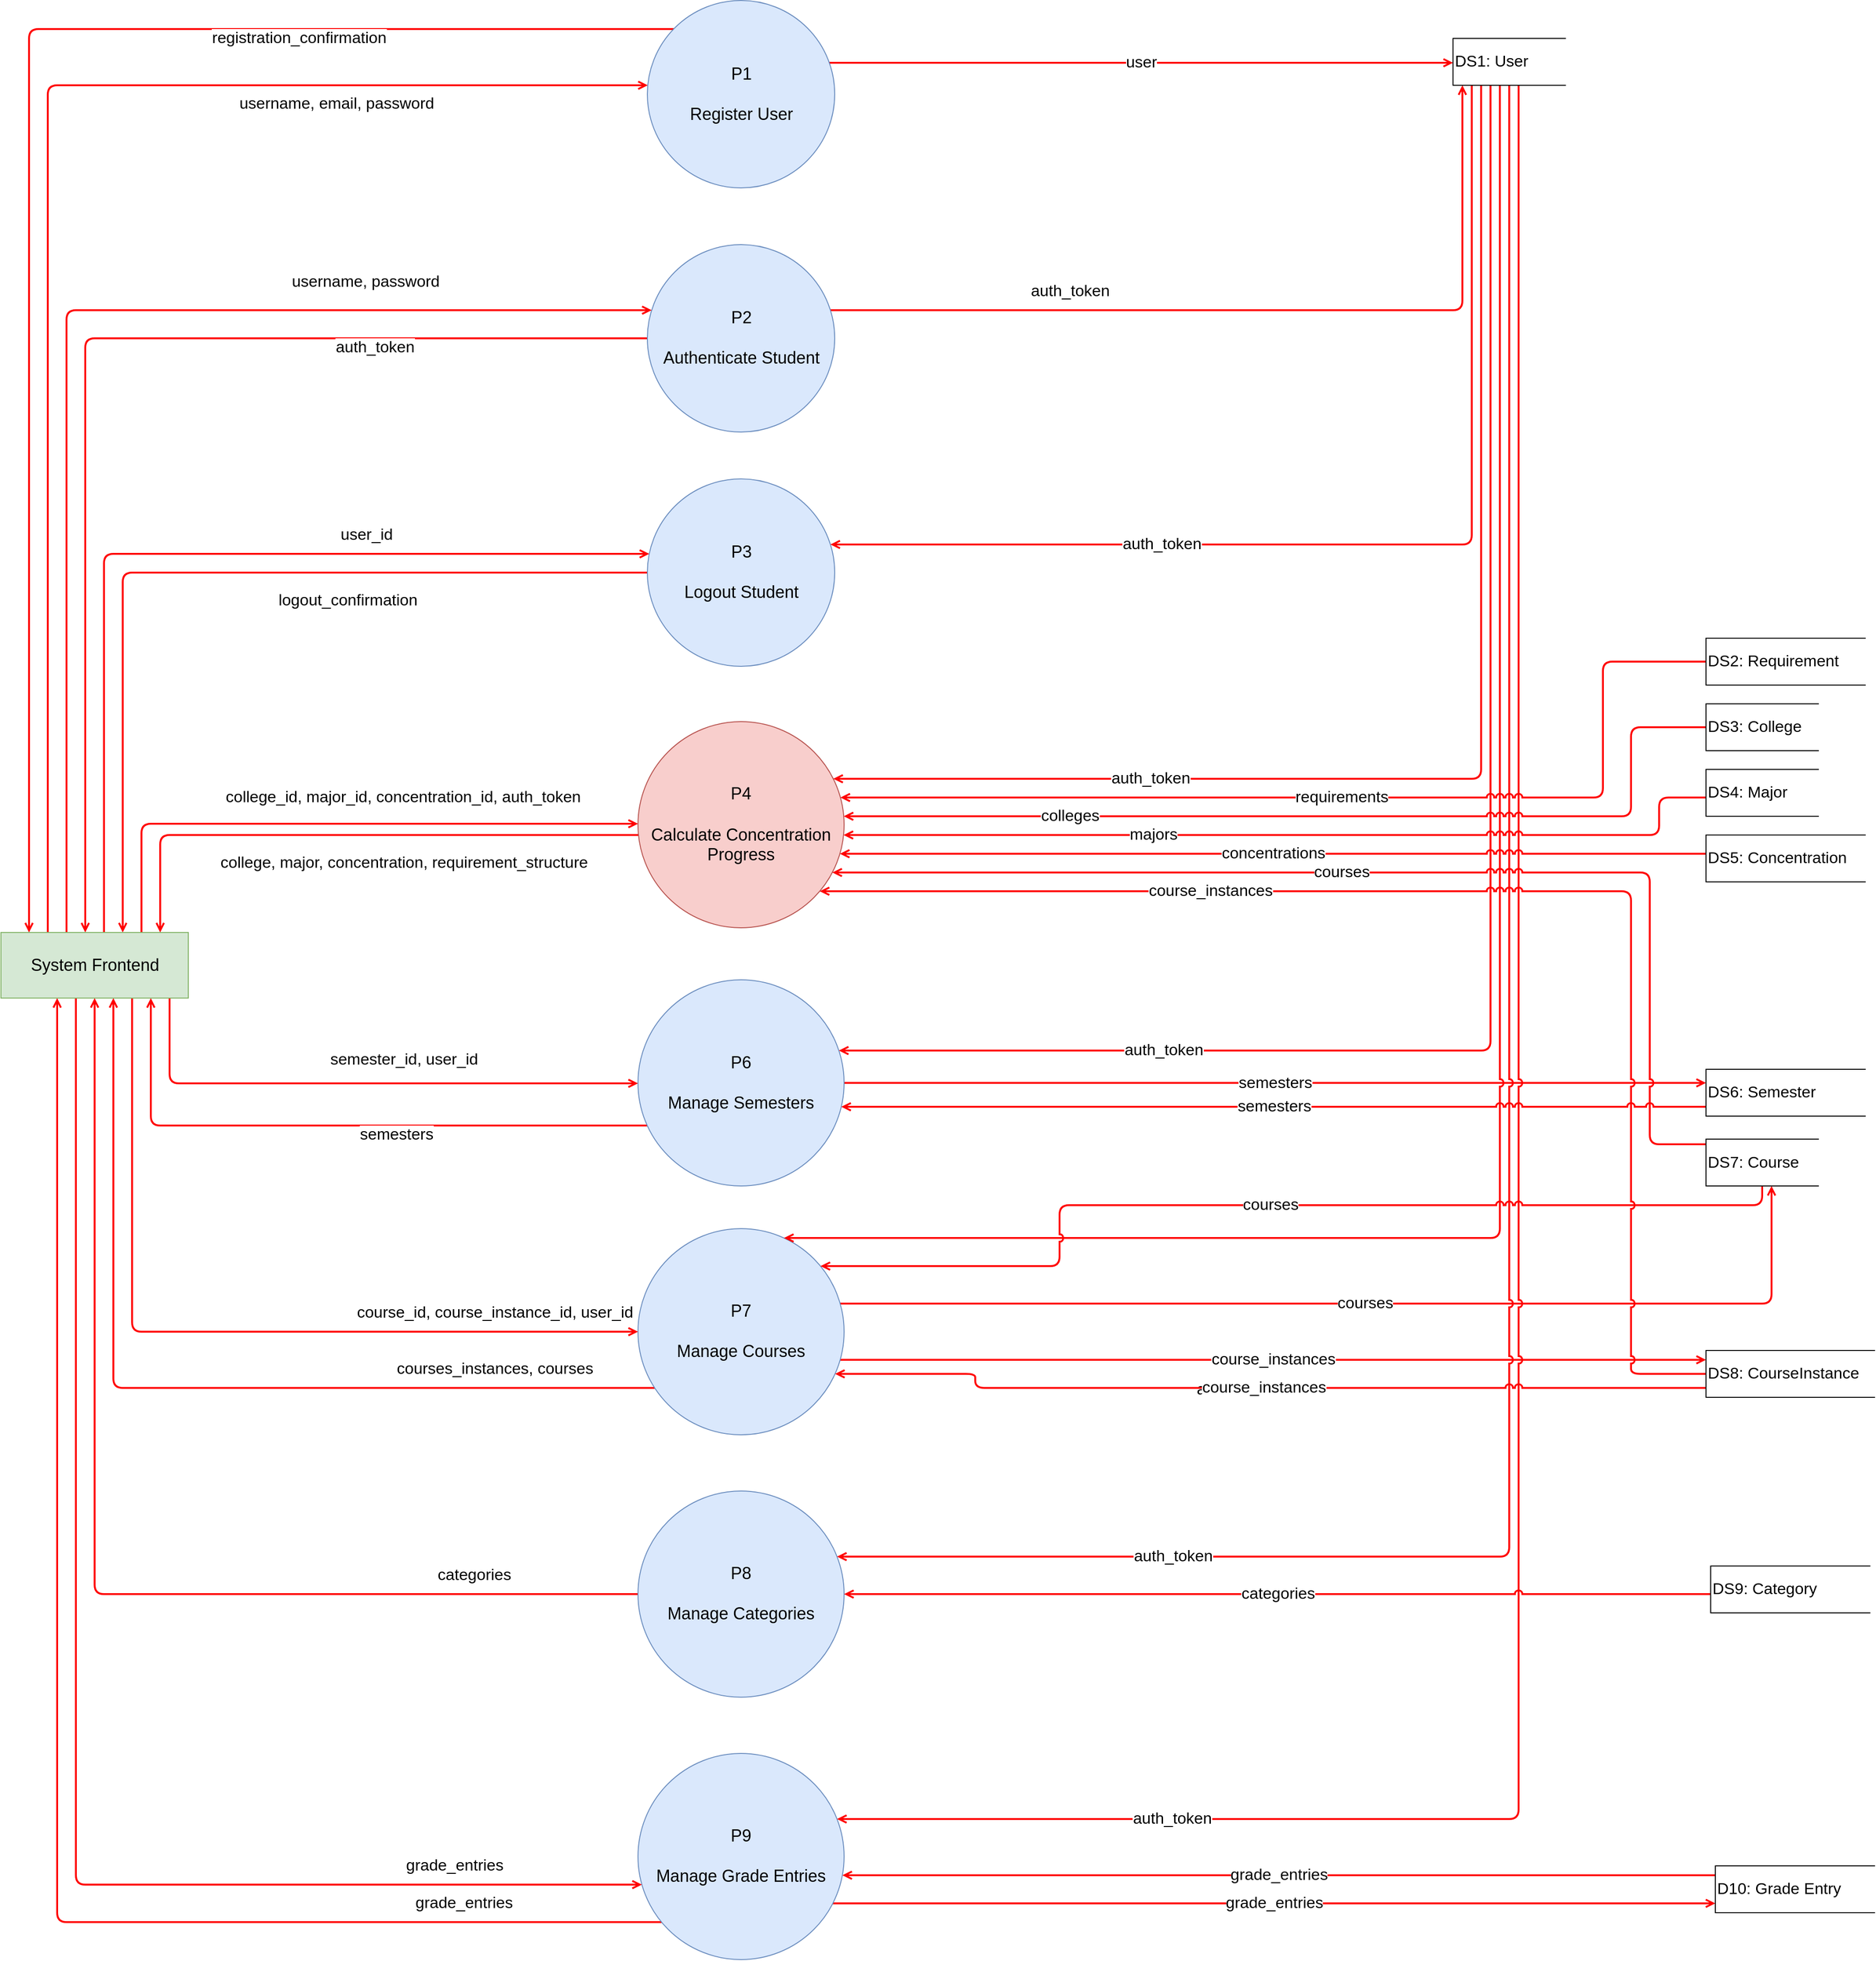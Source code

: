 <?xml version="1.0" encoding="UTF-8"?>
<mxfile compressed="false" version="12.1.7" type="device" pages="1"><diagram id="qxIXQQoXLA4KPB8yL7MM" name="Page-3"><mxGraphModel dx="3702" dy="710" grid="1" gridSize="10" guides="1" tooltips="1" connect="1" arrows="1" fold="1" page="1" pageScale="1" pageWidth="850" pageHeight="1100" math="0" shadow="0"><root><mxCell id="4MsPIWo7bYqa63KtsmRX-0"/><mxCell id="4MsPIWo7bYqa63KtsmRX-1" parent="4MsPIWo7bYqa63KtsmRX-0"/><mxCell id="GGDL45eSchVPq_Di4uA7-0" value="&lt;font color=&quot;#000000&quot; style=&quot;font-size: 17px&quot;&gt;user&lt;/font&gt;" style="edgeStyle=orthogonalEdgeStyle;rounded=1;orthogonalLoop=1;jettySize=auto;html=1;endArrow=open;endFill=0;strokeColor=#FF0000;strokeWidth=2;fontColor=#FF0000;jumpStyle=arc;" parent="4MsPIWo7bYqa63KtsmRX-1" source="GGDL45eSchVPq_Di4uA7-56" target="GGDL45eSchVPq_Di4uA7-35" edge="1"><mxGeometry relative="1" as="geometry"><Array as="points"><mxPoint x="620" y="1716"/><mxPoint x="620" y="1716"/></Array></mxGeometry></mxCell><mxCell id="GGDL45eSchVPq_Di4uA7-1" value="registration_confirmation" style="edgeStyle=orthogonalEdgeStyle;rounded=1;orthogonalLoop=1;jettySize=auto;html=1;endArrow=open;endFill=0;strokeColor=#FF0000;strokeWidth=2;fontSize=17;fontColor=#000000;jumpStyle=arc;" parent="4MsPIWo7bYqa63KtsmRX-1" source="GGDL45eSchVPq_Di4uA7-56" target="GGDL45eSchVPq_Di4uA7-28" edge="1"><mxGeometry x="-0.515" y="10" relative="1" as="geometry"><Array as="points"><mxPoint x="-410" y="1680"/></Array><mxPoint as="offset"/></mxGeometry></mxCell><mxCell id="GGDL45eSchVPq_Di4uA7-2" value="auth_token" style="edgeStyle=orthogonalEdgeStyle;rounded=1;orthogonalLoop=1;jettySize=auto;html=1;endArrow=open;endFill=0;strokeColor=#FF0000;strokeWidth=2;fontSize=17;fontColor=#000000;jumpStyle=arc;" parent="4MsPIWo7bYqa63KtsmRX-1" source="GGDL45eSchVPq_Di4uA7-4" target="GGDL45eSchVPq_Di4uA7-28" edge="1"><mxGeometry x="-0.526" y="10" relative="1" as="geometry"><Array as="points"><mxPoint x="-350" y="2010"/></Array><mxPoint x="1" as="offset"/></mxGeometry></mxCell><mxCell id="GGDL45eSchVPq_Di4uA7-3" value="auth_token" style="edgeStyle=orthogonalEdgeStyle;orthogonalLoop=1;jettySize=auto;html=1;endArrow=open;endFill=0;strokeColor=#FF0000;strokeWidth=2;fontSize=17;fontColor=#000000;rounded=1;" parent="4MsPIWo7bYqa63KtsmRX-1" source="GGDL45eSchVPq_Di4uA7-4" target="GGDL45eSchVPq_Di4uA7-35" edge="1"><mxGeometry x="-0.44" y="20" relative="1" as="geometry"><Array as="points"><mxPoint x="1120" y="1980"/></Array><mxPoint as="offset"/></mxGeometry></mxCell><mxCell id="GGDL45eSchVPq_Di4uA7-4" value="P2&lt;br&gt;&lt;br&gt;Authenticate Student" style="shape=ellipse;html=1;dashed=0;whitespace=wrap;aspect=fixed;perimeter=ellipsePerimeter;fillColor=#dae8fc;strokeColor=#6c8ebf;fontSize=18;" parent="4MsPIWo7bYqa63KtsmRX-1" vertex="1"><mxGeometry x="250" y="1910" width="200" height="200" as="geometry"/></mxCell><mxCell id="GGDL45eSchVPq_Di4uA7-5" value="logout_confirmation" style="edgeStyle=orthogonalEdgeStyle;rounded=1;orthogonalLoop=1;jettySize=auto;html=1;endArrow=open;endFill=0;strokeColor=#FF0000;strokeWidth=2;fontSize=17;fontColor=#000000;jumpStyle=arc;" parent="4MsPIWo7bYqa63KtsmRX-1" source="GGDL45eSchVPq_Di4uA7-6" target="GGDL45eSchVPq_Di4uA7-28" edge="1"><mxGeometry x="-0.322" y="30" relative="1" as="geometry"><Array as="points"><mxPoint x="-310" y="2260"/></Array><mxPoint as="offset"/></mxGeometry></mxCell><mxCell id="GGDL45eSchVPq_Di4uA7-6" value="P3&lt;br&gt;&lt;br&gt;Logout Student" style="shape=ellipse;html=1;dashed=0;whitespace=wrap;aspect=fixed;perimeter=ellipsePerimeter;fillColor=#dae8fc;strokeColor=#6c8ebf;fontSize=18;" parent="4MsPIWo7bYqa63KtsmRX-1" vertex="1"><mxGeometry x="250" y="2160" width="200" height="200" as="geometry"/></mxCell><mxCell id="GGDL45eSchVPq_Di4uA7-7" value="college, major, concentration, requirement_structure" style="edgeStyle=orthogonalEdgeStyle;orthogonalLoop=1;jettySize=auto;html=1;endArrow=open;endFill=0;strokeColor=#FF0000;strokeWidth=2;fontSize=17;fontColor=#000000;rounded=1;jumpStyle=arc;" parent="4MsPIWo7bYqa63KtsmRX-1" source="GGDL45eSchVPq_Di4uA7-8" target="GGDL45eSchVPq_Di4uA7-28" edge="1"><mxGeometry x="0.759" y="260" relative="1" as="geometry"><Array as="points"><mxPoint x="-270" y="2540"/></Array><mxPoint as="offset"/></mxGeometry></mxCell><mxCell id="GGDL45eSchVPq_Di4uA7-8" value="P4&lt;br&gt;&lt;br&gt;Calculate Concentration Progress" style="shape=ellipse;html=1;dashed=0;whitespace=wrap;aspect=fixed;perimeter=ellipsePerimeter;fillColor=#f8cecc;strokeColor=#b85450;fontSize=18;whiteSpace=wrap;" parent="4MsPIWo7bYqa63KtsmRX-1" vertex="1"><mxGeometry x="240" y="2419" width="220" height="220" as="geometry"/></mxCell><mxCell id="GGDL45eSchVPq_Di4uA7-9" value="semesters" style="edgeStyle=orthogonalEdgeStyle;rounded=1;jumpStyle=arc;orthogonalLoop=1;jettySize=auto;html=1;endArrow=open;endFill=0;strokeColor=#FF0000;strokeWidth=2;fontSize=17;fontColor=#000000;" parent="4MsPIWo7bYqa63KtsmRX-1" source="GGDL45eSchVPq_Di4uA7-11" target="GGDL45eSchVPq_Di4uA7-28" edge="1"><mxGeometry x="-0.196" y="10" relative="1" as="geometry"><Array as="points"><mxPoint x="-280" y="2850"/></Array><mxPoint as="offset"/></mxGeometry></mxCell><mxCell id="GGDL45eSchVPq_Di4uA7-10" value="semesters" style="edgeStyle=orthogonalEdgeStyle;rounded=1;jumpStyle=arc;orthogonalLoop=1;jettySize=auto;html=1;endArrow=open;endFill=0;strokeColor=#FF0000;strokeWidth=2;fontSize=17;fontColor=#000000;" parent="4MsPIWo7bYqa63KtsmRX-1" source="GGDL45eSchVPq_Di4uA7-11" target="GGDL45eSchVPq_Di4uA7-53" edge="1"><mxGeometry relative="1" as="geometry"><mxPoint x="520" y="2820" as="targetPoint"/><Array as="points"><mxPoint x="1160" y="2805"/><mxPoint x="1160" y="2805"/></Array></mxGeometry></mxCell><mxCell id="GGDL45eSchVPq_Di4uA7-11" value="P6&lt;br&gt;&lt;br&gt;Manage Semesters" style="shape=ellipse;html=1;dashed=0;whitespace=wrap;aspect=fixed;perimeter=ellipsePerimeter;fillColor=#dae8fc;strokeColor=#6c8ebf;fontSize=18;whiteSpace=wrap;" parent="4MsPIWo7bYqa63KtsmRX-1" vertex="1"><mxGeometry x="240" y="2694.5" width="220" height="220" as="geometry"/></mxCell><mxCell id="GGDL45eSchVPq_Di4uA7-12" value="courses_instances, courses" style="edgeStyle=orthogonalEdgeStyle;rounded=1;jumpStyle=arc;orthogonalLoop=1;jettySize=auto;html=1;endArrow=open;endFill=0;strokeColor=#FF0000;strokeWidth=2;fontSize=17;fontColor=#000000;" parent="4MsPIWo7bYqa63KtsmRX-1" source="GGDL45eSchVPq_Di4uA7-15" target="GGDL45eSchVPq_Di4uA7-28" edge="1"><mxGeometry x="-0.657" y="-20" relative="1" as="geometry"><Array as="points"><mxPoint x="-320" y="3130"/></Array><mxPoint as="offset"/></mxGeometry></mxCell><mxCell id="GGDL45eSchVPq_Di4uA7-13" value="course_instances" style="edgeStyle=orthogonalEdgeStyle;rounded=1;jumpStyle=arc;orthogonalLoop=1;jettySize=auto;html=1;endArrow=open;endFill=0;strokeColor=#FF0000;strokeWidth=2;fontSize=17;fontColor=#000000;" parent="4MsPIWo7bYqa63KtsmRX-1" source="GGDL45eSchVPq_Di4uA7-15" target="GGDL45eSchVPq_Di4uA7-49" edge="1"><mxGeometry relative="1" as="geometry"><Array as="points"><mxPoint x="1220" y="3100"/><mxPoint x="1220" y="3100"/></Array></mxGeometry></mxCell><mxCell id="GGDL45eSchVPq_Di4uA7-14" value="courses" style="edgeStyle=orthogonalEdgeStyle;rounded=1;jumpStyle=arc;orthogonalLoop=1;jettySize=auto;html=1;endArrow=open;endFill=0;strokeColor=#FF0000;strokeWidth=2;fontSize=17;fontColor=#000000;" parent="4MsPIWo7bYqa63KtsmRX-1" source="GGDL45eSchVPq_Di4uA7-15" target="GGDL45eSchVPq_Di4uA7-46" edge="1"><mxGeometry relative="1" as="geometry"><Array as="points"><mxPoint x="1450" y="3040"/></Array></mxGeometry></mxCell><mxCell id="GGDL45eSchVPq_Di4uA7-15" value="P7&lt;br&gt;&lt;br&gt;Manage Courses" style="shape=ellipse;html=1;dashed=0;whitespace=wrap;aspect=fixed;perimeter=ellipsePerimeter;fillColor=#dae8fc;strokeColor=#6c8ebf;fontSize=18;whiteSpace=wrap;" parent="4MsPIWo7bYqa63KtsmRX-1" vertex="1"><mxGeometry x="240" y="2960" width="220" height="220" as="geometry"/></mxCell><mxCell id="GGDL45eSchVPq_Di4uA7-16" value="categories" style="edgeStyle=orthogonalEdgeStyle;rounded=1;jumpStyle=arc;orthogonalLoop=1;jettySize=auto;html=1;endArrow=open;endFill=0;strokeColor=#FF0000;strokeWidth=2;fontSize=17;fontColor=#000000;" parent="4MsPIWo7bYqa63KtsmRX-1" source="GGDL45eSchVPq_Di4uA7-17" target="GGDL45eSchVPq_Di4uA7-28" edge="1"><mxGeometry x="-0.711" y="-20" relative="1" as="geometry"><mxPoint as="offset"/></mxGeometry></mxCell><mxCell id="GGDL45eSchVPq_Di4uA7-17" value="P8&lt;br&gt;&lt;br&gt;Manage Categories" style="shape=ellipse;html=1;dashed=0;whitespace=wrap;aspect=fixed;perimeter=ellipsePerimeter;fillColor=#dae8fc;strokeColor=#6c8ebf;fontSize=18;whiteSpace=wrap;" parent="4MsPIWo7bYqa63KtsmRX-1" vertex="1"><mxGeometry x="240" y="3240" width="220" height="220" as="geometry"/></mxCell><mxCell id="GGDL45eSchVPq_Di4uA7-18" value="grade_entries" style="edgeStyle=orthogonalEdgeStyle;rounded=1;jumpStyle=arc;orthogonalLoop=1;jettySize=auto;html=1;endArrow=open;endFill=0;strokeColor=#FF0000;strokeWidth=2;fontSize=17;fontColor=#000000;" parent="4MsPIWo7bYqa63KtsmRX-1" source="GGDL45eSchVPq_Di4uA7-20" target="GGDL45eSchVPq_Di4uA7-55" edge="1"><mxGeometry relative="1" as="geometry"><Array as="points"><mxPoint x="920" y="3680"/><mxPoint x="920" y="3680"/></Array></mxGeometry></mxCell><mxCell id="GGDL45eSchVPq_Di4uA7-19" value="grade_entries" style="edgeStyle=orthogonalEdgeStyle;rounded=1;jumpStyle=arc;orthogonalLoop=1;jettySize=auto;html=1;endArrow=open;endFill=0;strokeColor=#FF0000;strokeWidth=2;fontSize=17;fontColor=#000000;" parent="4MsPIWo7bYqa63KtsmRX-1" source="GGDL45eSchVPq_Di4uA7-20" target="GGDL45eSchVPq_Di4uA7-28" edge="1"><mxGeometry x="-0.741" y="-20" relative="1" as="geometry"><Array as="points"><mxPoint x="-380" y="3700"/></Array><mxPoint as="offset"/></mxGeometry></mxCell><mxCell id="GGDL45eSchVPq_Di4uA7-20" value="P9&lt;br&gt;&lt;br&gt;Manage Grade Entries" style="shape=ellipse;html=1;dashed=0;whitespace=wrap;aspect=fixed;perimeter=ellipsePerimeter;fillColor=#dae8fc;strokeColor=#6c8ebf;fontSize=18;whiteSpace=wrap;" parent="4MsPIWo7bYqa63KtsmRX-1" vertex="1"><mxGeometry x="240" y="3520" width="220" height="220" as="geometry"/></mxCell><mxCell id="GGDL45eSchVPq_Di4uA7-21" value="&lt;span style=&quot;font-size: 17px&quot;&gt;username, email, password&lt;/span&gt;" style="edgeStyle=orthogonalEdgeStyle;rounded=1;orthogonalLoop=1;jettySize=auto;html=1;strokeWidth=2;strokeColor=#FF0000;endArrow=open;endFill=0;jumpStyle=arc;" parent="4MsPIWo7bYqa63KtsmRX-1" source="GGDL45eSchVPq_Di4uA7-28" target="GGDL45eSchVPq_Di4uA7-56" edge="1"><mxGeometry x="0.571" y="-20" relative="1" as="geometry"><Array as="points"><mxPoint x="-390" y="1740"/></Array><mxPoint x="-1" as="offset"/></mxGeometry></mxCell><mxCell id="GGDL45eSchVPq_Di4uA7-22" value="username, password" style="edgeStyle=orthogonalEdgeStyle;rounded=1;orthogonalLoop=1;jettySize=auto;html=1;endArrow=open;endFill=0;strokeColor=#FF0000;strokeWidth=2;fontColor=#000000;fontSize=17;jumpStyle=arc;" parent="4MsPIWo7bYqa63KtsmRX-1" source="GGDL45eSchVPq_Di4uA7-28" target="GGDL45eSchVPq_Di4uA7-4" edge="1"><mxGeometry x="0.527" y="30" relative="1" as="geometry"><Array as="points"><mxPoint x="-370" y="1980"/></Array><mxPoint x="-1" as="offset"/></mxGeometry></mxCell><mxCell id="GGDL45eSchVPq_Di4uA7-23" value="user_id" style="edgeStyle=orthogonalEdgeStyle;rounded=1;orthogonalLoop=1;jettySize=auto;html=1;endArrow=open;endFill=0;strokeColor=#FF0000;strokeWidth=2;fontSize=17;fontColor=#000000;jumpStyle=arc;" parent="4MsPIWo7bYqa63KtsmRX-1" source="GGDL45eSchVPq_Di4uA7-28" target="GGDL45eSchVPq_Di4uA7-6" edge="1"><mxGeometry x="0.388" y="20" relative="1" as="geometry"><Array as="points"><mxPoint x="-330" y="2240"/></Array><mxPoint x="-1" as="offset"/></mxGeometry></mxCell><mxCell id="GGDL45eSchVPq_Di4uA7-24" value="college_id, major_id, concentration_id, auth_token" style="edgeStyle=orthogonalEdgeStyle;orthogonalLoop=1;jettySize=auto;html=1;endArrow=open;endFill=0;strokeColor=#FF0000;strokeWidth=2;fontSize=17;fontColor=#000000;rounded=1;jumpStyle=arc;" parent="4MsPIWo7bYqa63KtsmRX-1" source="GGDL45eSchVPq_Di4uA7-28" target="GGDL45eSchVPq_Di4uA7-8" edge="1"><mxGeometry x="0.226" y="28" relative="1" as="geometry"><Array as="points"><mxPoint x="-290" y="2528"/></Array><mxPoint x="-1" as="offset"/></mxGeometry></mxCell><mxCell id="GGDL45eSchVPq_Di4uA7-25" value="semester_id, user_id" style="edgeStyle=orthogonalEdgeStyle;rounded=1;jumpStyle=arc;orthogonalLoop=1;jettySize=auto;html=1;endArrow=open;endFill=0;strokeColor=#FF0000;strokeWidth=2;fontSize=17;fontColor=#000000;" parent="4MsPIWo7bYqa63KtsmRX-1" source="GGDL45eSchVPq_Di4uA7-28" target="GGDL45eSchVPq_Di4uA7-11" edge="1"><mxGeometry x="0.154" y="25" relative="1" as="geometry"><Array as="points"><mxPoint x="-260" y="2805"/></Array><mxPoint as="offset"/></mxGeometry></mxCell><mxCell id="GGDL45eSchVPq_Di4uA7-26" value="course_id, course_instance_id, user_id" style="edgeStyle=orthogonalEdgeStyle;rounded=1;jumpStyle=arc;orthogonalLoop=1;jettySize=auto;html=1;endArrow=open;endFill=0;strokeColor=#FF0000;strokeWidth=2;fontSize=17;fontColor=#000000;" parent="4MsPIWo7bYqa63KtsmRX-1" source="GGDL45eSchVPq_Di4uA7-28" target="GGDL45eSchVPq_Di4uA7-15" edge="1"><mxGeometry x="0.658" y="20" relative="1" as="geometry"><Array as="points"><mxPoint x="-300" y="3070"/></Array><mxPoint as="offset"/></mxGeometry></mxCell><mxCell id="GGDL45eSchVPq_Di4uA7-27" value="grade_entries" style="edgeStyle=orthogonalEdgeStyle;rounded=1;jumpStyle=arc;orthogonalLoop=1;jettySize=auto;html=1;endArrow=open;endFill=0;strokeColor=#FF0000;strokeWidth=2;fontSize=17;fontColor=#000000;" parent="4MsPIWo7bYqa63KtsmRX-1" source="GGDL45eSchVPq_Di4uA7-28" target="GGDL45eSchVPq_Di4uA7-20" edge="1"><mxGeometry x="0.741" y="20" relative="1" as="geometry"><Array as="points"><mxPoint x="-360" y="3660"/></Array><mxPoint as="offset"/></mxGeometry></mxCell><mxCell id="GGDL45eSchVPq_Di4uA7-28" value="System Frontend" style="html=1;dashed=0;whitespace=wrap;fillColor=#d5e8d4;strokeColor=#82b366;fontSize=18;" parent="4MsPIWo7bYqa63KtsmRX-1" vertex="1"><mxGeometry x="-440" y="2644" width="200" height="70" as="geometry"/></mxCell><mxCell id="GGDL45eSchVPq_Di4uA7-29" value="auth_token" style="edgeStyle=orthogonalEdgeStyle;orthogonalLoop=1;jettySize=auto;html=1;endArrow=open;endFill=0;strokeColor=#FF0000;strokeWidth=2;fontSize=17;fontColor=#000000;rounded=1;jumpStyle=arc;" parent="4MsPIWo7bYqa63KtsmRX-1" source="GGDL45eSchVPq_Di4uA7-35" target="GGDL45eSchVPq_Di4uA7-6" edge="1"><mxGeometry x="0.397" relative="1" as="geometry"><Array as="points"><mxPoint x="1130" y="2230"/></Array><mxPoint x="-1" as="offset"/></mxGeometry></mxCell><mxCell id="GGDL45eSchVPq_Di4uA7-30" value="auth_token" style="edgeStyle=orthogonalEdgeStyle;orthogonalLoop=1;jettySize=auto;html=1;endArrow=open;endFill=0;strokeColor=#FF0000;strokeWidth=2;fontSize=17;fontColor=#000000;rounded=1;jumpStyle=arc;" parent="4MsPIWo7bYqa63KtsmRX-1" source="GGDL45eSchVPq_Di4uA7-35" target="GGDL45eSchVPq_Di4uA7-8" edge="1"><mxGeometry x="0.527" relative="1" as="geometry"><Array as="points"><mxPoint x="1140" y="2480"/></Array><mxPoint as="offset"/></mxGeometry></mxCell><mxCell id="GGDL45eSchVPq_Di4uA7-31" value="auth_token" style="edgeStyle=orthogonalEdgeStyle;rounded=1;jumpStyle=arc;orthogonalLoop=1;jettySize=auto;html=1;endArrow=open;endFill=0;strokeColor=#FF0000;strokeWidth=2;fontSize=17;fontColor=#000000;" parent="4MsPIWo7bYqa63KtsmRX-1" source="GGDL45eSchVPq_Di4uA7-35" target="GGDL45eSchVPq_Di4uA7-11" edge="1"><mxGeometry x="0.599" relative="1" as="geometry"><Array as="points"><mxPoint x="1150" y="2770"/></Array><mxPoint as="offset"/></mxGeometry></mxCell><mxCell id="GGDL45eSchVPq_Di4uA7-32" value="auth_token" style="edgeStyle=orthogonalEdgeStyle;rounded=1;jumpStyle=arc;orthogonalLoop=1;jettySize=auto;html=1;endArrow=open;endFill=0;strokeColor=#FF0000;strokeWidth=2;fontSize=17;fontColor=#000000;" parent="4MsPIWo7bYqa63KtsmRX-1" source="GGDL45eSchVPq_Di4uA7-35" target="GGDL45eSchVPq_Di4uA7-15" edge="1"><mxGeometry x="0.233" y="-142" relative="1" as="geometry"><Array as="points"><mxPoint x="1160" y="2970"/></Array><mxPoint x="-140" y="162" as="offset"/></mxGeometry></mxCell><mxCell id="GGDL45eSchVPq_Di4uA7-33" value="auth_token" style="edgeStyle=orthogonalEdgeStyle;rounded=1;jumpStyle=arc;orthogonalLoop=1;jettySize=auto;html=1;endArrow=open;endFill=0;strokeColor=#FF0000;strokeWidth=2;fontSize=17;fontColor=#000000;" parent="4MsPIWo7bYqa63KtsmRX-1" source="GGDL45eSchVPq_Di4uA7-35" target="GGDL45eSchVPq_Di4uA7-17" edge="1"><mxGeometry x="0.687" relative="1" as="geometry"><Array as="points"><mxPoint x="1170" y="3310"/></Array><mxPoint as="offset"/></mxGeometry></mxCell><mxCell id="GGDL45eSchVPq_Di4uA7-34" value="auth_token" style="edgeStyle=orthogonalEdgeStyle;rounded=1;jumpStyle=arc;orthogonalLoop=1;jettySize=auto;html=1;endArrow=open;endFill=0;strokeColor=#FF0000;strokeWidth=2;fontSize=17;fontColor=#000000;" parent="4MsPIWo7bYqa63KtsmRX-1" source="GGDL45eSchVPq_Di4uA7-35" target="GGDL45eSchVPq_Di4uA7-20" edge="1"><mxGeometry x="0.723" relative="1" as="geometry"><Array as="points"><mxPoint x="1180" y="3590"/></Array><mxPoint as="offset"/></mxGeometry></mxCell><mxCell id="GGDL45eSchVPq_Di4uA7-35" value="&lt;font color=&quot;#000000&quot; style=&quot;font-size: 17px&quot;&gt;DS1: User&lt;/font&gt;" style="html=1;dashed=0;whitespace=wrap;shape=partialRectangle;right=0;fillColor=none;fontColor=#FF0000;align=left;fontSize=17;" parent="4MsPIWo7bYqa63KtsmRX-1" vertex="1"><mxGeometry x="1110" y="1690" width="120" height="50" as="geometry"/></mxCell><mxCell id="GGDL45eSchVPq_Di4uA7-36" value="colleges" style="edgeStyle=orthogonalEdgeStyle;orthogonalLoop=1;jettySize=auto;html=1;endArrow=open;endFill=0;strokeColor=#FF0000;strokeWidth=2;fontSize=17;fontColor=#000000;rounded=1;jumpStyle=arc;" parent="4MsPIWo7bYqa63KtsmRX-1" source="GGDL45eSchVPq_Di4uA7-37" target="GGDL45eSchVPq_Di4uA7-8" edge="1"><mxGeometry x="0.526" relative="1" as="geometry"><Array as="points"><mxPoint x="1300" y="2425"/><mxPoint x="1300" y="2520"/></Array><mxPoint as="offset"/></mxGeometry></mxCell><mxCell id="GGDL45eSchVPq_Di4uA7-37" value="&lt;font color=&quot;#000000&quot; style=&quot;font-size: 17px&quot;&gt;DS3: College&lt;/font&gt;" style="html=1;dashed=0;whitespace=wrap;shape=partialRectangle;right=0;fillColor=none;fontColor=#FF0000;align=left;fontSize=17;" parent="4MsPIWo7bYqa63KtsmRX-1" vertex="1"><mxGeometry x="1380" y="2400" width="120" height="50" as="geometry"/></mxCell><mxCell id="GGDL45eSchVPq_Di4uA7-38" value="majors" style="edgeStyle=orthogonalEdgeStyle;orthogonalLoop=1;jettySize=auto;html=1;endArrow=open;endFill=0;strokeColor=#FF0000;strokeWidth=2;fontSize=17;fontColor=#000000;rounded=1;jumpStyle=arc;" parent="4MsPIWo7bYqa63KtsmRX-1" source="GGDL45eSchVPq_Di4uA7-39" target="GGDL45eSchVPq_Di4uA7-8" edge="1"><mxGeometry x="0.312" relative="1" as="geometry"><Array as="points"><mxPoint x="1330" y="2500"/><mxPoint x="1330" y="2540"/></Array><mxPoint as="offset"/></mxGeometry></mxCell><mxCell id="GGDL45eSchVPq_Di4uA7-39" value="&lt;font color=&quot;#000000&quot; style=&quot;font-size: 17px&quot;&gt;DS4: Major&lt;/font&gt;" style="html=1;dashed=0;whitespace=wrap;shape=partialRectangle;right=0;fillColor=none;fontColor=#FF0000;align=left;fontSize=17;" parent="4MsPIWo7bYqa63KtsmRX-1" vertex="1"><mxGeometry x="1380" y="2470" width="120" height="50" as="geometry"/></mxCell><mxCell id="GGDL45eSchVPq_Di4uA7-40" value="concentrations" style="edgeStyle=orthogonalEdgeStyle;orthogonalLoop=1;jettySize=auto;html=1;endArrow=open;endFill=0;strokeColor=#FF0000;strokeWidth=2;fontSize=17;fontColor=#000000;rounded=1;jumpStyle=arc;" parent="4MsPIWo7bYqa63KtsmRX-1" source="GGDL45eSchVPq_Di4uA7-41" target="GGDL45eSchVPq_Di4uA7-8" edge="1"><mxGeometry relative="1" as="geometry"><Array as="points"><mxPoint x="920" y="2560"/><mxPoint x="920" y="2560"/></Array></mxGeometry></mxCell><mxCell id="GGDL45eSchVPq_Di4uA7-41" value="&lt;font color=&quot;#000000&quot; style=&quot;font-size: 17px&quot;&gt;DS5: Concentration&lt;/font&gt;" style="html=1;dashed=0;whitespace=wrap;shape=partialRectangle;right=0;fillColor=none;fontColor=#FF0000;align=left;fontSize=17;" parent="4MsPIWo7bYqa63KtsmRX-1" vertex="1"><mxGeometry x="1380" y="2540" width="170" height="50" as="geometry"/></mxCell><mxCell id="GGDL45eSchVPq_Di4uA7-42" value="requirements" style="edgeStyle=orthogonalEdgeStyle;orthogonalLoop=1;jettySize=auto;html=1;endArrow=open;endFill=0;strokeColor=#FF0000;strokeWidth=2;fontSize=17;fontColor=#000000;rounded=1;jumpStyle=arc;" parent="4MsPIWo7bYqa63KtsmRX-1" source="GGDL45eSchVPq_Di4uA7-43" target="GGDL45eSchVPq_Di4uA7-8" edge="1"><mxGeometry relative="1" as="geometry"><Array as="points"><mxPoint x="1270" y="2355"/><mxPoint x="1270" y="2500"/></Array></mxGeometry></mxCell><mxCell id="GGDL45eSchVPq_Di4uA7-43" value="&lt;font color=&quot;#000000&quot; style=&quot;font-size: 17px&quot;&gt;DS2: Requirement&lt;/font&gt;" style="html=1;dashed=0;whitespace=wrap;shape=partialRectangle;right=0;fillColor=none;fontColor=#FF0000;align=left;fontSize=17;" parent="4MsPIWo7bYqa63KtsmRX-1" vertex="1"><mxGeometry x="1380" y="2330" width="170" height="50" as="geometry"/></mxCell><mxCell id="GGDL45eSchVPq_Di4uA7-44" value="courses" style="edgeStyle=orthogonalEdgeStyle;orthogonalLoop=1;jettySize=auto;html=1;endArrow=open;endFill=0;strokeColor=#FF0000;strokeWidth=2;fontSize=17;fontColor=#000000;rounded=1;jumpStyle=arc;" parent="4MsPIWo7bYqa63KtsmRX-1" source="GGDL45eSchVPq_Di4uA7-46" target="GGDL45eSchVPq_Di4uA7-8" edge="1"><mxGeometry x="0.112" relative="1" as="geometry"><Array as="points"><mxPoint x="1320" y="2870"/><mxPoint x="1320" y="2580"/></Array><mxPoint as="offset"/></mxGeometry></mxCell><mxCell id="GGDL45eSchVPq_Di4uA7-45" value="courses" style="edgeStyle=orthogonalEdgeStyle;rounded=1;jumpStyle=arc;orthogonalLoop=1;jettySize=auto;html=1;endArrow=open;endFill=0;strokeColor=#FF0000;strokeWidth=2;fontSize=17;fontColor=#000000;" parent="4MsPIWo7bYqa63KtsmRX-1" source="GGDL45eSchVPq_Di4uA7-46" target="GGDL45eSchVPq_Di4uA7-15" edge="1"><mxGeometry relative="1" as="geometry"><Array as="points"><mxPoint x="690" y="2935"/><mxPoint x="690" y="3000"/></Array></mxGeometry></mxCell><mxCell id="GGDL45eSchVPq_Di4uA7-46" value="&lt;font color=&quot;#000000&quot; style=&quot;font-size: 17px&quot;&gt;DS7: Course&lt;/font&gt;" style="html=1;dashed=0;whitespace=wrap;shape=partialRectangle;right=0;fillColor=none;fontColor=#FF0000;align=left;fontSize=17;" parent="4MsPIWo7bYqa63KtsmRX-1" vertex="1"><mxGeometry x="1380" y="2864.5" width="120" height="50" as="geometry"/></mxCell><mxCell id="GGDL45eSchVPq_Di4uA7-47" value="course_instances" style="edgeStyle=orthogonalEdgeStyle;orthogonalLoop=1;jettySize=auto;html=1;endArrow=open;endFill=0;strokeColor=#FF0000;strokeWidth=2;fontSize=17;fontColor=#000000;rounded=1;jumpStyle=arc;" parent="4MsPIWo7bYqa63KtsmRX-1" source="GGDL45eSchVPq_Di4uA7-49" target="GGDL45eSchVPq_Di4uA7-8" edge="1"><mxGeometry x="0.43" relative="1" as="geometry"><Array as="points"><mxPoint x="1300" y="3115"/><mxPoint x="1300" y="2600"/></Array><mxPoint as="offset"/></mxGeometry></mxCell><mxCell id="GGDL45eSchVPq_Di4uA7-48" value="course_instances" style="edgeStyle=orthogonalEdgeStyle;rounded=1;jumpStyle=arc;orthogonalLoop=1;jettySize=auto;html=1;endArrow=open;endFill=0;strokeColor=#FF0000;strokeWidth=2;fontSize=17;fontColor=#000000;" parent="4MsPIWo7bYqa63KtsmRX-1" source="GGDL45eSchVPq_Di4uA7-49" target="GGDL45eSchVPq_Di4uA7-15" edge="1"><mxGeometry relative="1" as="geometry"><Array as="points"><mxPoint x="600" y="3130"/><mxPoint x="600" y="3115"/></Array></mxGeometry></mxCell><mxCell id="GGDL45eSchVPq_Di4uA7-49" value="&lt;font color=&quot;#000000&quot; style=&quot;font-size: 17px&quot;&gt;DS8: CourseInstance&lt;/font&gt;" style="html=1;dashed=0;whitespace=wrap;shape=partialRectangle;right=0;fillColor=none;fontColor=#FF0000;align=left;fontSize=17;" parent="4MsPIWo7bYqa63KtsmRX-1" vertex="1"><mxGeometry x="1380" y="3090" width="180" height="50" as="geometry"/></mxCell><mxCell id="GGDL45eSchVPq_Di4uA7-50" value="categories" style="edgeStyle=orthogonalEdgeStyle;rounded=1;jumpStyle=arc;orthogonalLoop=1;jettySize=auto;html=1;endArrow=open;endFill=0;strokeColor=#FF0000;strokeWidth=2;fontSize=17;fontColor=#000000;" parent="4MsPIWo7bYqa63KtsmRX-1" source="GGDL45eSchVPq_Di4uA7-51" target="GGDL45eSchVPq_Di4uA7-17" edge="1"><mxGeometry relative="1" as="geometry"><Array as="points"><mxPoint x="705" y="3350"/></Array></mxGeometry></mxCell><mxCell id="GGDL45eSchVPq_Di4uA7-51" value="&lt;font color=&quot;#000000&quot; style=&quot;font-size: 17px&quot;&gt;DS9: Category&lt;/font&gt;" style="html=1;dashed=0;whitespace=wrap;shape=partialRectangle;right=0;fillColor=none;fontColor=#FF0000;align=left;fontSize=17;" parent="4MsPIWo7bYqa63KtsmRX-1" vertex="1"><mxGeometry x="1385" y="3320" width="170" height="50" as="geometry"/></mxCell><mxCell id="GGDL45eSchVPq_Di4uA7-52" value="semesters" style="edgeStyle=orthogonalEdgeStyle;rounded=1;jumpStyle=arc;orthogonalLoop=1;jettySize=auto;html=1;endArrow=open;endFill=0;strokeColor=#FF0000;strokeWidth=2;fontSize=17;fontColor=#000000;" parent="4MsPIWo7bYqa63KtsmRX-1" source="GGDL45eSchVPq_Di4uA7-53" target="GGDL45eSchVPq_Di4uA7-11" edge="1"><mxGeometry relative="1" as="geometry"><Array as="points"><mxPoint x="920" y="2830"/><mxPoint x="920" y="2830"/></Array></mxGeometry></mxCell><mxCell id="GGDL45eSchVPq_Di4uA7-53" value="&lt;font color=&quot;#000000&quot; style=&quot;font-size: 17px&quot;&gt;DS6: Semester&lt;/font&gt;" style="html=1;dashed=0;whitespace=wrap;shape=partialRectangle;right=0;fillColor=none;fontColor=#FF0000;align=left;fontSize=17;" parent="4MsPIWo7bYqa63KtsmRX-1" vertex="1"><mxGeometry x="1380" y="2790" width="170" height="50" as="geometry"/></mxCell><mxCell id="GGDL45eSchVPq_Di4uA7-54" value="grade_entries" style="edgeStyle=orthogonalEdgeStyle;rounded=1;jumpStyle=arc;orthogonalLoop=1;jettySize=auto;html=1;endArrow=open;endFill=0;strokeColor=#FF0000;strokeWidth=2;fontSize=17;fontColor=#000000;" parent="4MsPIWo7bYqa63KtsmRX-1" source="GGDL45eSchVPq_Di4uA7-55" target="GGDL45eSchVPq_Di4uA7-20" edge="1"><mxGeometry relative="1" as="geometry"><Array as="points"><mxPoint x="900" y="3650"/><mxPoint x="900" y="3650"/></Array></mxGeometry></mxCell><mxCell id="GGDL45eSchVPq_Di4uA7-55" value="&lt;font color=&quot;#000000&quot; style=&quot;font-size: 17px&quot;&gt;D10: Grade Entry&lt;/font&gt;" style="html=1;dashed=0;whitespace=wrap;shape=partialRectangle;right=0;fillColor=none;fontColor=#FF0000;align=left;fontSize=17;" parent="4MsPIWo7bYqa63KtsmRX-1" vertex="1"><mxGeometry x="1390" y="3640" width="170" height="50" as="geometry"/></mxCell><mxCell id="GGDL45eSchVPq_Di4uA7-56" value="P1&lt;br&gt;&lt;br&gt;Register User" style="shape=ellipse;html=1;dashed=0;whitespace=wrap;aspect=fixed;perimeter=ellipsePerimeter;fillColor=#dae8fc;strokeColor=#6c8ebf;fontSize=18;" parent="4MsPIWo7bYqa63KtsmRX-1" vertex="1"><mxGeometry x="250" y="1649.5" width="200" height="200" as="geometry"/></mxCell></root></mxGraphModel></diagram></mxfile>
